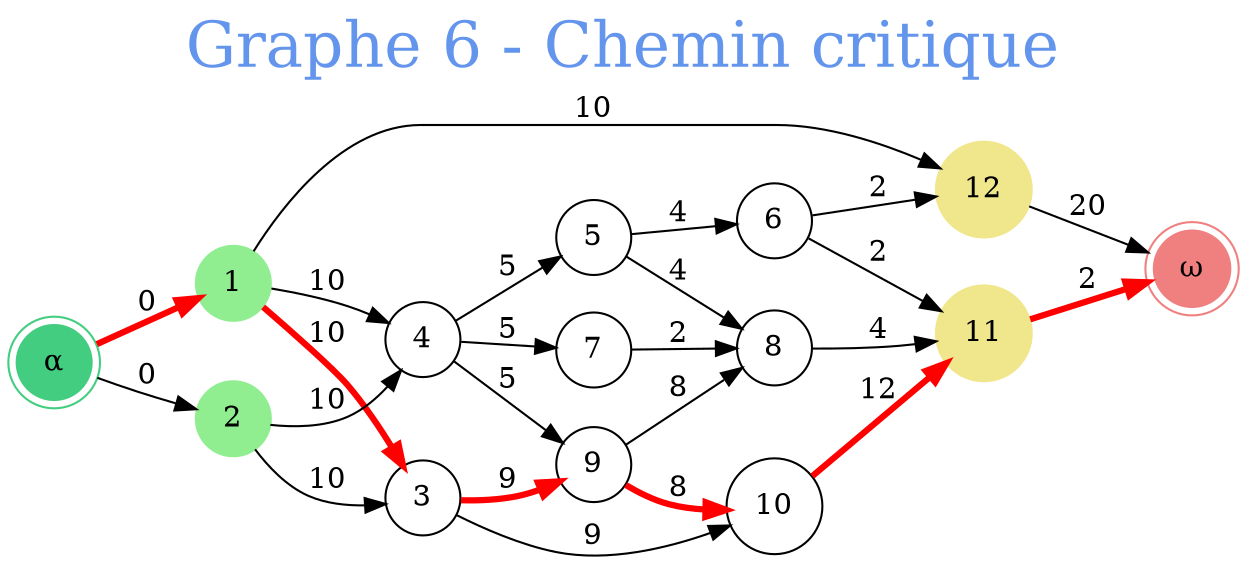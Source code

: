 // Graphe 6 - Chemin critique
digraph {
	rankdir=LR
	graph [fontcolor=cornflowerblue fontsize=30 label="Graphe 6 - Chemin critique" labelloc=t]
	0 [label="α" color=seagreen3 shape=doublecircle style=filled]
	1 [label=1 color=lightgreen shape=circle style=filled]
	2 [label=2 color=lightgreen shape=circle style=filled]
	3 [label=3 shape=circle]
	4 [label=4 shape=circle]
	5 [label=5 shape=circle]
	6 [label=6 shape=circle]
	7 [label=7 shape=circle]
	8 [label=8 shape=circle]
	9 [label=9 shape=circle]
	10 [label=10 shape=circle]
	11 [label=11 color=khaki shape=circle style=filled]
	12 [label=12 color=khaki shape=circle style=filled]
	13 [label="ω" color=lightcoral shape=doublecircle style=filled]
	0 -> 2 [label=0]
	1 -> 4 [label=10]
	1 -> 12 [label=10]
	2 -> 3 [label=10]
	2 -> 4 [label=10]
	3 -> 10 [label=9]
	4 -> 5 [label=5]
	4 -> 7 [label=5]
	4 -> 9 [label=5]
	5 -> 6 [label=4]
	5 -> 8 [label=4]
	6 -> 11 [label=2]
	6 -> 12 [label=2]
	7 -> 8 [label=2]
	8 -> 11 [label=4]
	9 -> 8 [label=8]
	12 -> 13 [label=20]
	0 -> 1 [label=0 color=red constraint=true penwidth=3.0]
	9 -> 10 [label=8 color=red constraint=true penwidth=3.0]
	10 -> 11 [label=12 color=red constraint=true penwidth=3.0]
	11 -> 13 [label=2 color=red constraint=true penwidth=3.0]
	3 -> 9 [label=9 color=red constraint=true penwidth=3.0]
	1 -> 3 [label=10 color=red constraint=true penwidth=3.0]
}
